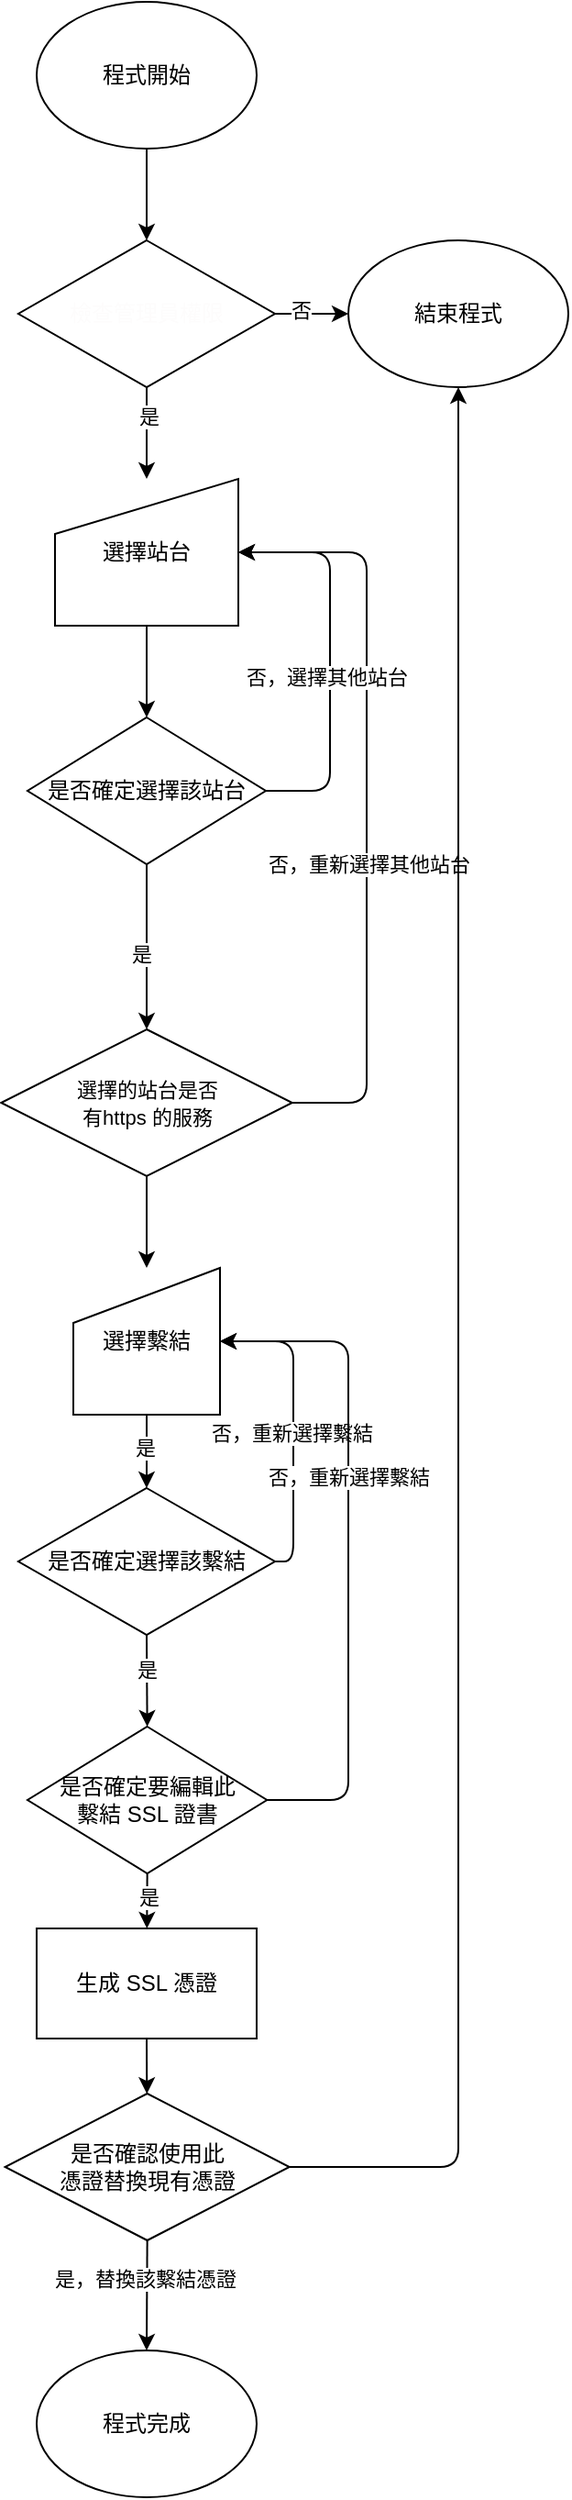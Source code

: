 <mxfile>
    <diagram id="QPxlFliv_cUYtWmWleCM" name="Page-1">
        <mxGraphModel dx="674" dy="834" grid="1" gridSize="10" guides="1" tooltips="1" connect="1" arrows="1" fold="1" page="1" pageScale="1" pageWidth="850" pageHeight="1100" background="#ffffff" math="0" shadow="0">
            <root>
                <mxCell id="0"/>
                <mxCell id="1" parent="0"/>
                <mxCell id="4" style="edgeStyle=none;html=1;exitX=0.5;exitY=1;exitDx=0;exitDy=0;" parent="1" source="2" target="6" edge="1">
                    <mxGeometry relative="1" as="geometry">
                        <mxPoint x="120" y="210" as="targetPoint"/>
                    </mxGeometry>
                </mxCell>
                <mxCell id="2" value="程式開始" style="ellipse;whiteSpace=wrap;html=1;" parent="1" vertex="1">
                    <mxGeometry x="60" y="70" width="120" height="80" as="geometry"/>
                </mxCell>
                <mxCell id="15" style="edgeStyle=none;html=1;exitX=0.5;exitY=1;exitDx=0;exitDy=0;" parent="1" source="5" target="21" edge="1">
                    <mxGeometry relative="1" as="geometry">
                        <mxPoint x="120" y="500" as="targetPoint"/>
                    </mxGeometry>
                </mxCell>
                <mxCell id="5" value="選擇站台" style="shape=manualInput;whiteSpace=wrap;html=1;" parent="1" vertex="1">
                    <mxGeometry x="70" y="330" width="100" height="80" as="geometry"/>
                </mxCell>
                <mxCell id="9" style="edgeStyle=none;html=1;exitX=1;exitY=0.5;exitDx=0;exitDy=0;" parent="1" source="6" target="11" edge="1">
                    <mxGeometry relative="1" as="geometry">
                        <mxPoint x="240" y="240" as="targetPoint"/>
                    </mxGeometry>
                </mxCell>
                <mxCell id="10" value="否" style="edgeLabel;html=1;align=center;verticalAlign=middle;resizable=0;points=[];" parent="9" vertex="1" connectable="0">
                    <mxGeometry x="-0.337" y="2" relative="1" as="geometry">
                        <mxPoint as="offset"/>
                    </mxGeometry>
                </mxCell>
                <mxCell id="12" style="edgeStyle=none;html=1;exitX=0.5;exitY=1;exitDx=0;exitDy=0;entryX=0.5;entryY=0;entryDx=0;entryDy=0;" parent="1" source="6" target="5" edge="1">
                    <mxGeometry relative="1" as="geometry">
                        <mxPoint x="120" y="320" as="targetPoint"/>
                    </mxGeometry>
                </mxCell>
                <mxCell id="13" value="是" style="edgeLabel;html=1;align=center;verticalAlign=middle;resizable=0;points=[];" parent="12" vertex="1" connectable="0">
                    <mxGeometry x="-0.37" y="1" relative="1" as="geometry">
                        <mxPoint as="offset"/>
                    </mxGeometry>
                </mxCell>
                <mxCell id="6" value="&lt;font color=&quot;#fdfcfc&quot;&gt;檢查管理員權限&lt;/font&gt;" style="rhombus;whiteSpace=wrap;html=1;" parent="1" vertex="1">
                    <mxGeometry x="50" y="200" width="140" height="80" as="geometry"/>
                </mxCell>
                <mxCell id="11" value="結束程式" style="ellipse;whiteSpace=wrap;html=1;" parent="1" vertex="1">
                    <mxGeometry x="230" y="200" width="120" height="80" as="geometry"/>
                </mxCell>
                <mxCell id="17" style="edgeStyle=none;html=1;exitX=0.5;exitY=1;exitDx=0;exitDy=0;" parent="1" source="16" target="20" edge="1">
                    <mxGeometry relative="1" as="geometry">
                        <mxPoint x="119.778" y="560" as="targetPoint"/>
                    </mxGeometry>
                </mxCell>
                <mxCell id="18" style="edgeStyle=orthogonalEdgeStyle;html=1;exitX=1;exitY=0.5;exitDx=0;exitDy=0;entryX=1;entryY=0.5;entryDx=0;entryDy=0;" parent="1" source="16" target="5" edge="1">
                    <mxGeometry relative="1" as="geometry">
                        <mxPoint x="195" y="490" as="sourcePoint"/>
                        <mxPoint x="250" y="360" as="targetPoint"/>
                        <Array as="points">
                            <mxPoint x="240" y="670"/>
                            <mxPoint x="240" y="370"/>
                        </Array>
                    </mxGeometry>
                </mxCell>
                <mxCell id="19" value="否，重新選擇其他站台" style="edgeLabel;html=1;align=center;verticalAlign=middle;resizable=0;points=[];" parent="18" vertex="1" connectable="0">
                    <mxGeometry x="-0.166" y="-1" relative="1" as="geometry">
                        <mxPoint as="offset"/>
                    </mxGeometry>
                </mxCell>
                <mxCell id="16" value="&lt;font style=&quot;font-size: 11px;&quot;&gt;選擇的站台是否&lt;br&gt;有https 的服務&lt;/font&gt;" style="rhombus;whiteSpace=wrap;html=1;" parent="1" vertex="1">
                    <mxGeometry x="40.62" y="630" width="158.75" height="80" as="geometry"/>
                </mxCell>
                <mxCell id="28" style="edgeStyle=none;html=1;exitX=0.5;exitY=1;exitDx=0;exitDy=0;entryX=0.5;entryY=0;entryDx=0;entryDy=0;" parent="1" source="20" target="27" edge="1">
                    <mxGeometry relative="1" as="geometry"/>
                </mxCell>
                <mxCell id="37" value="是" style="edgeLabel;html=1;align=center;verticalAlign=middle;resizable=0;points=[];" parent="28" vertex="1" connectable="0">
                    <mxGeometry x="-0.128" y="-1" relative="1" as="geometry">
                        <mxPoint as="offset"/>
                    </mxGeometry>
                </mxCell>
                <mxCell id="20" value="選擇繫結" style="shape=manualInput;whiteSpace=wrap;html=1;" parent="1" vertex="1">
                    <mxGeometry x="79.998" y="760" width="80" height="80" as="geometry"/>
                </mxCell>
                <mxCell id="22" value="" style="edgeStyle=none;html=1;" parent="1" source="21" target="16" edge="1">
                    <mxGeometry relative="1" as="geometry"/>
                </mxCell>
                <mxCell id="23" value="是" style="edgeLabel;html=1;align=center;verticalAlign=middle;resizable=0;points=[];" parent="22" vertex="1" connectable="0">
                    <mxGeometry x="0.091" y="-3" relative="1" as="geometry">
                        <mxPoint as="offset"/>
                    </mxGeometry>
                </mxCell>
                <mxCell id="25" style="edgeStyle=orthogonalEdgeStyle;html=1;exitX=1;exitY=0.5;exitDx=0;exitDy=0;" parent="1" source="21" edge="1">
                    <mxGeometry relative="1" as="geometry">
                        <mxPoint x="170" y="370.0" as="targetPoint"/>
                        <Array as="points">
                            <mxPoint x="220" y="500"/>
                            <mxPoint x="220" y="370"/>
                        </Array>
                    </mxGeometry>
                </mxCell>
                <mxCell id="26" value="否，選擇其他站台" style="edgeLabel;html=1;align=center;verticalAlign=middle;resizable=0;points=[];" parent="25" vertex="1" connectable="0">
                    <mxGeometry x="-0.098" y="2" relative="1" as="geometry">
                        <mxPoint as="offset"/>
                    </mxGeometry>
                </mxCell>
                <mxCell id="21" value="是否確定選擇該站台" style="rhombus;whiteSpace=wrap;html=1;" parent="1" vertex="1">
                    <mxGeometry x="55" y="460" width="130" height="80" as="geometry"/>
                </mxCell>
                <mxCell id="29" style="edgeStyle=none;html=1;exitX=0.5;exitY=1;exitDx=0;exitDy=0;" parent="1" source="34" target="30" edge="1">
                    <mxGeometry relative="1" as="geometry">
                        <mxPoint x="119.778" y="1000" as="targetPoint"/>
                    </mxGeometry>
                </mxCell>
                <mxCell id="31" value="是" style="edgeLabel;html=1;align=center;verticalAlign=middle;resizable=0;points=[];" parent="29" vertex="1" connectable="0">
                    <mxGeometry x="-0.178" y="1" relative="1" as="geometry">
                        <mxPoint as="offset"/>
                    </mxGeometry>
                </mxCell>
                <mxCell id="32" style="edgeStyle=orthogonalEdgeStyle;html=1;exitX=1;exitY=0.5;exitDx=0;exitDy=0;" parent="1" source="27" target="20" edge="1">
                    <mxGeometry relative="1" as="geometry">
                        <mxPoint x="160" y="800" as="targetPoint"/>
                        <Array as="points">
                            <mxPoint x="200" y="920"/>
                            <mxPoint x="200" y="800"/>
                        </Array>
                    </mxGeometry>
                </mxCell>
                <mxCell id="33" value="否，重新選擇繫結" style="edgeLabel;html=1;align=center;verticalAlign=middle;resizable=0;points=[];" parent="32" vertex="1" connectable="0">
                    <mxGeometry x="-0.055" y="1" relative="1" as="geometry">
                        <mxPoint as="offset"/>
                    </mxGeometry>
                </mxCell>
                <mxCell id="35" style="edgeStyle=none;html=1;exitX=0.5;exitY=1;exitDx=0;exitDy=0;entryX=0.5;entryY=0;entryDx=0;entryDy=0;" parent="1" source="27" target="34" edge="1">
                    <mxGeometry relative="1" as="geometry"/>
                </mxCell>
                <mxCell id="36" value="是" style="edgeLabel;html=1;align=center;verticalAlign=middle;resizable=0;points=[];" parent="35" vertex="1" connectable="0">
                    <mxGeometry x="-0.236" relative="1" as="geometry">
                        <mxPoint as="offset"/>
                    </mxGeometry>
                </mxCell>
                <mxCell id="27" value="是否確定選擇該繫結" style="rhombus;whiteSpace=wrap;html=1;" parent="1" vertex="1">
                    <mxGeometry x="49.99" y="880" width="140" height="80" as="geometry"/>
                </mxCell>
                <mxCell id="40" style="edgeStyle=none;html=1;exitX=0.5;exitY=1;exitDx=0;exitDy=0;" parent="1" source="30" target="41" edge="1">
                    <mxGeometry relative="1" as="geometry">
                        <mxPoint x="119.889" y="1220" as="targetPoint"/>
                    </mxGeometry>
                </mxCell>
                <mxCell id="30" value="生成 SSL 憑證" style="rounded=0;whiteSpace=wrap;html=1;" parent="1" vertex="1">
                    <mxGeometry x="59.988" y="1120" width="120" height="60" as="geometry"/>
                </mxCell>
                <mxCell id="38" style="edgeStyle=orthogonalEdgeStyle;html=1;exitX=1;exitY=0.5;exitDx=0;exitDy=0;" parent="1" source="34" edge="1">
                    <mxGeometry relative="1" as="geometry">
                        <mxPoint x="160" y="800" as="targetPoint"/>
                        <Array as="points">
                            <mxPoint x="230" y="1050"/>
                            <mxPoint x="230" y="800"/>
                        </Array>
                    </mxGeometry>
                </mxCell>
                <mxCell id="39" value="&lt;span style=&quot;color: rgb(0, 0, 0);&quot;&gt;否，重新選擇繫結&lt;/span&gt;" style="edgeLabel;html=1;align=center;verticalAlign=middle;resizable=0;points=[];" parent="38" vertex="1" connectable="0">
                    <mxGeometry x="0.209" relative="1" as="geometry">
                        <mxPoint as="offset"/>
                    </mxGeometry>
                </mxCell>
                <mxCell id="34" value="是否確定要編輯此&lt;div&gt;繫結 SSL 證書&lt;/div&gt;" style="rhombus;whiteSpace=wrap;html=1;" parent="1" vertex="1">
                    <mxGeometry x="55" y="1010" width="130.63" height="80" as="geometry"/>
                </mxCell>
                <mxCell id="42" style="edgeStyle=orthogonalEdgeStyle;html=1;exitX=1;exitY=0.5;exitDx=0;exitDy=0;entryX=0.5;entryY=1;entryDx=0;entryDy=0;" parent="1" source="41" target="11" edge="1">
                    <mxGeometry relative="1" as="geometry"/>
                </mxCell>
                <mxCell id="43" style="edgeStyle=none;html=1;exitX=0.5;exitY=1;exitDx=0;exitDy=0;entryX=0.5;entryY=0;entryDx=0;entryDy=0;" parent="1" source="41" target="45" edge="1">
                    <mxGeometry relative="1" as="geometry">
                        <mxPoint x="120.535" y="1340" as="targetPoint"/>
                    </mxGeometry>
                </mxCell>
                <mxCell id="44" value="是，替換該繫結憑證" style="edgeLabel;html=1;align=center;verticalAlign=middle;resizable=0;points=[];" parent="43" vertex="1" connectable="0">
                    <mxGeometry x="-0.293" y="-1" relative="1" as="geometry">
                        <mxPoint as="offset"/>
                    </mxGeometry>
                </mxCell>
                <mxCell id="41" value="是否確認使用此&lt;div&gt;憑證替換現有憑證&lt;/div&gt;" style="rhombus;whiteSpace=wrap;html=1;" parent="1" vertex="1">
                    <mxGeometry x="42.78" y="1210" width="155.07" height="80" as="geometry"/>
                </mxCell>
                <mxCell id="45" value="程式完成" style="ellipse;whiteSpace=wrap;html=1;" parent="1" vertex="1">
                    <mxGeometry x="59.99" y="1350" width="120" height="80" as="geometry"/>
                </mxCell>
            </root>
        </mxGraphModel>
    </diagram>
</mxfile>